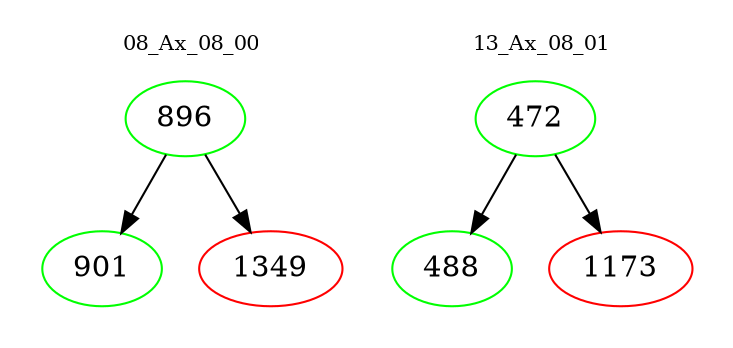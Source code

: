digraph{
subgraph cluster_0 {
color = white
label = "08_Ax_08_00";
fontsize=10;
T0_896 [label="896", color="green"]
T0_896 -> T0_901 [color="black"]
T0_901 [label="901", color="green"]
T0_896 -> T0_1349 [color="black"]
T0_1349 [label="1349", color="red"]
}
subgraph cluster_1 {
color = white
label = "13_Ax_08_01";
fontsize=10;
T1_472 [label="472", color="green"]
T1_472 -> T1_488 [color="black"]
T1_488 [label="488", color="green"]
T1_472 -> T1_1173 [color="black"]
T1_1173 [label="1173", color="red"]
}
}
